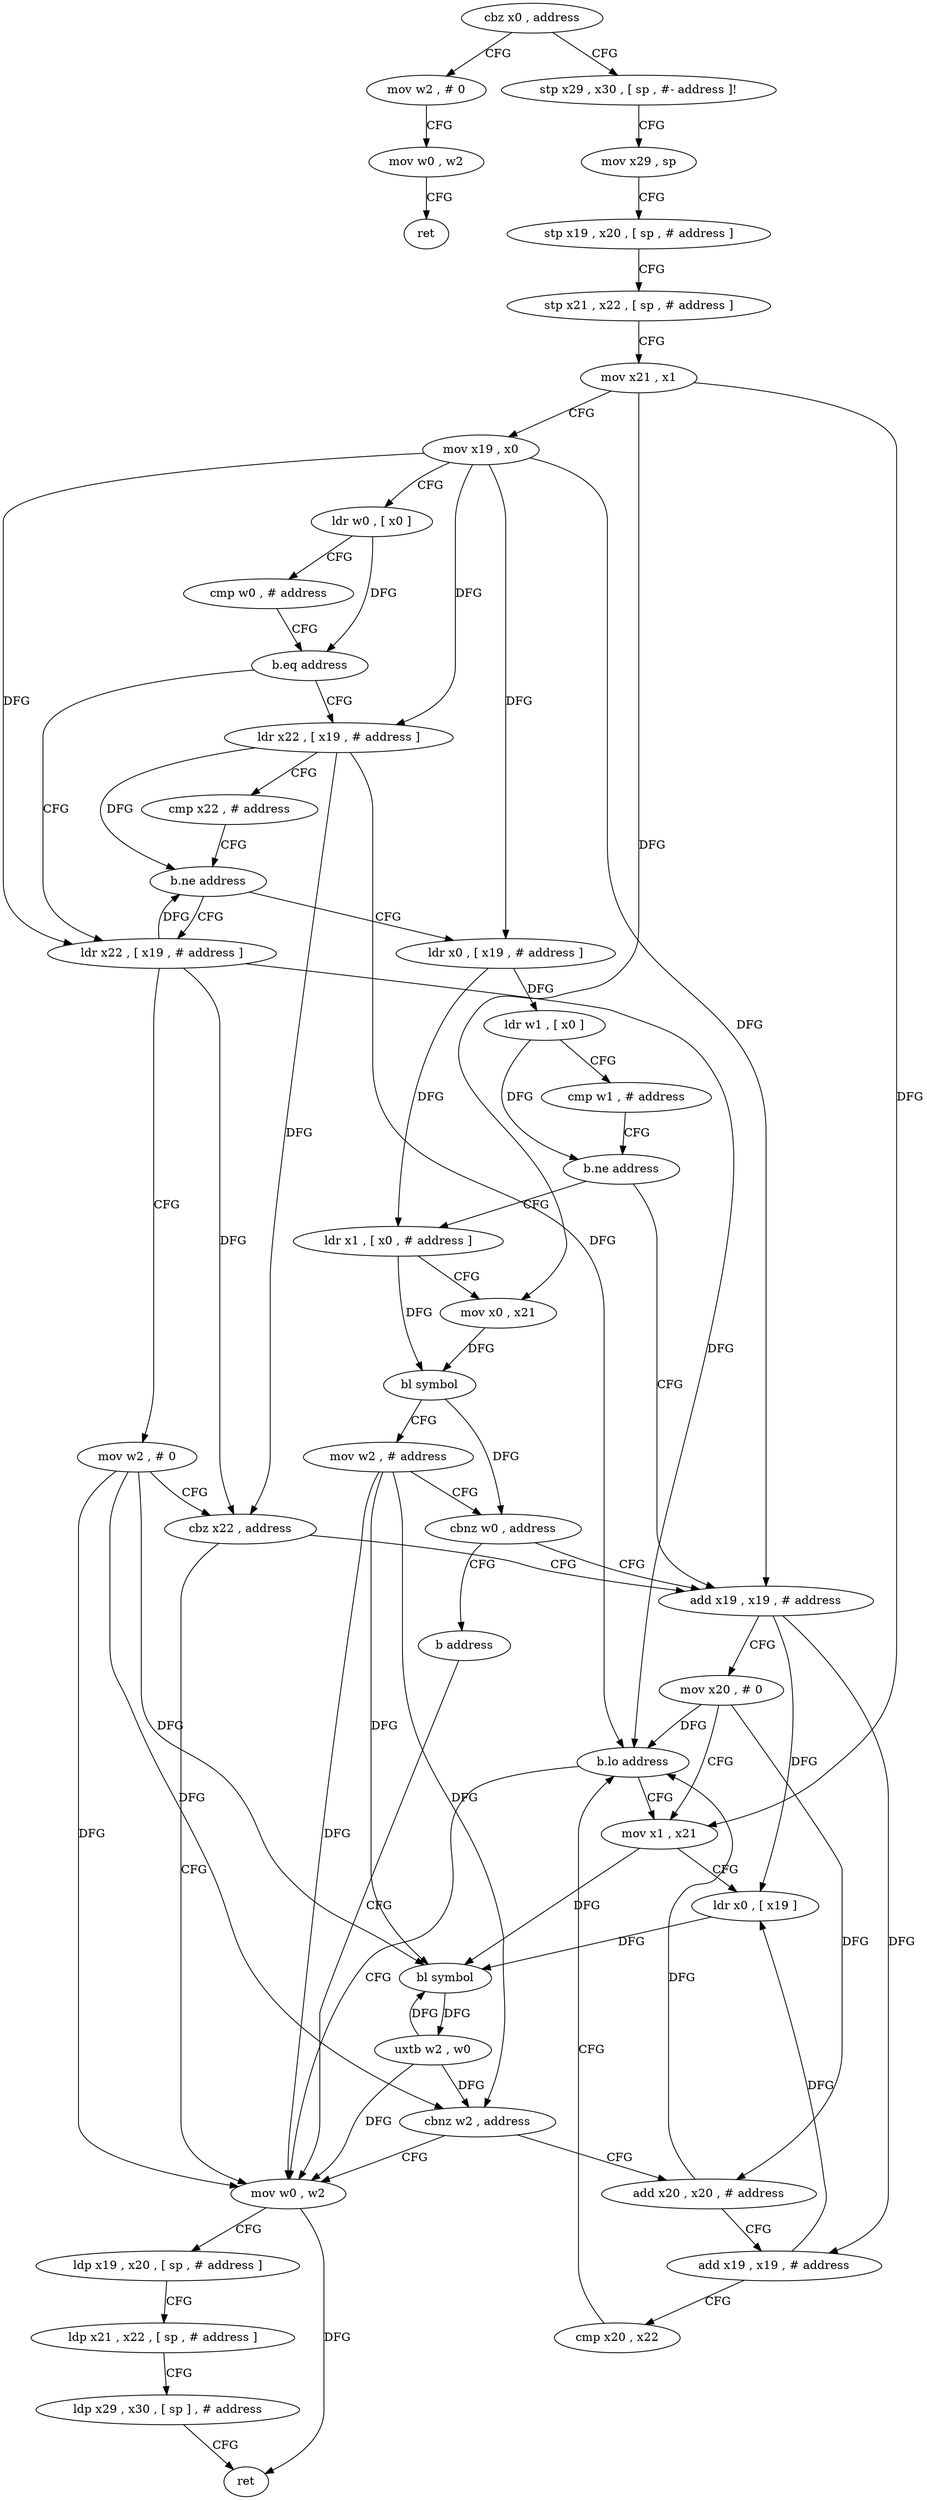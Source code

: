 digraph "func" {
"119560" [label = "cbz x0 , address" ]
"119728" [label = "mov w2 , # 0" ]
"119564" [label = "stp x29 , x30 , [ sp , #- address ]!" ]
"119732" [label = "mov w0 , w2" ]
"119736" [label = "ret" ]
"119568" [label = "mov x29 , sp" ]
"119572" [label = "stp x19 , x20 , [ sp , # address ]" ]
"119576" [label = "stp x21 , x22 , [ sp , # address ]" ]
"119580" [label = "mov x21 , x1" ]
"119584" [label = "mov x19 , x0" ]
"119588" [label = "ldr w0 , [ x0 ]" ]
"119592" [label = "cmp w0 , # address" ]
"119596" [label = "b.eq address" ]
"119676" [label = "ldr x22 , [ x19 , # address ]" ]
"119600" [label = "ldr x22 , [ x19 , # address ]" ]
"119680" [label = "cmp x22 , # address" ]
"119684" [label = "b.ne address" ]
"119688" [label = "ldr x0 , [ x19 , # address ]" ]
"119604" [label = "mov w2 , # 0" ]
"119608" [label = "cbz x22 , address" ]
"119656" [label = "mov w0 , w2" ]
"119612" [label = "add x19 , x19 , # address" ]
"119692" [label = "ldr w1 , [ x0 ]" ]
"119696" [label = "cmp w1 , # address" ]
"119700" [label = "b.ne address" ]
"119704" [label = "ldr x1 , [ x0 , # address ]" ]
"119660" [label = "ldp x19 , x20 , [ sp , # address ]" ]
"119664" [label = "ldp x21 , x22 , [ sp , # address ]" ]
"119668" [label = "ldp x29 , x30 , [ sp ] , # address" ]
"119672" [label = "ret" ]
"119616" [label = "mov x20 , # 0" ]
"119620" [label = "mov x1 , x21" ]
"119708" [label = "mov x0 , x21" ]
"119712" [label = "bl symbol" ]
"119716" [label = "mov w2 , # address" ]
"119720" [label = "cbnz w0 , address" ]
"119724" [label = "b address" ]
"119640" [label = "add x20 , x20 , # address" ]
"119644" [label = "add x19 , x19 , # address" ]
"119648" [label = "cmp x20 , x22" ]
"119652" [label = "b.lo address" ]
"119624" [label = "ldr x0 , [ x19 ]" ]
"119628" [label = "bl symbol" ]
"119632" [label = "uxtb w2 , w0" ]
"119636" [label = "cbnz w2 , address" ]
"119560" -> "119728" [ label = "CFG" ]
"119560" -> "119564" [ label = "CFG" ]
"119728" -> "119732" [ label = "CFG" ]
"119564" -> "119568" [ label = "CFG" ]
"119732" -> "119736" [ label = "CFG" ]
"119568" -> "119572" [ label = "CFG" ]
"119572" -> "119576" [ label = "CFG" ]
"119576" -> "119580" [ label = "CFG" ]
"119580" -> "119584" [ label = "CFG" ]
"119580" -> "119708" [ label = "DFG" ]
"119580" -> "119620" [ label = "DFG" ]
"119584" -> "119588" [ label = "CFG" ]
"119584" -> "119676" [ label = "DFG" ]
"119584" -> "119600" [ label = "DFG" ]
"119584" -> "119688" [ label = "DFG" ]
"119584" -> "119612" [ label = "DFG" ]
"119588" -> "119592" [ label = "CFG" ]
"119588" -> "119596" [ label = "DFG" ]
"119592" -> "119596" [ label = "CFG" ]
"119596" -> "119676" [ label = "CFG" ]
"119596" -> "119600" [ label = "CFG" ]
"119676" -> "119680" [ label = "CFG" ]
"119676" -> "119684" [ label = "DFG" ]
"119676" -> "119608" [ label = "DFG" ]
"119676" -> "119652" [ label = "DFG" ]
"119600" -> "119604" [ label = "CFG" ]
"119600" -> "119684" [ label = "DFG" ]
"119600" -> "119608" [ label = "DFG" ]
"119600" -> "119652" [ label = "DFG" ]
"119680" -> "119684" [ label = "CFG" ]
"119684" -> "119600" [ label = "CFG" ]
"119684" -> "119688" [ label = "CFG" ]
"119688" -> "119692" [ label = "DFG" ]
"119688" -> "119704" [ label = "DFG" ]
"119604" -> "119608" [ label = "CFG" ]
"119604" -> "119656" [ label = "DFG" ]
"119604" -> "119628" [ label = "DFG" ]
"119604" -> "119636" [ label = "DFG" ]
"119608" -> "119656" [ label = "CFG" ]
"119608" -> "119612" [ label = "CFG" ]
"119656" -> "119660" [ label = "CFG" ]
"119656" -> "119672" [ label = "DFG" ]
"119612" -> "119616" [ label = "CFG" ]
"119612" -> "119624" [ label = "DFG" ]
"119612" -> "119644" [ label = "DFG" ]
"119692" -> "119696" [ label = "CFG" ]
"119692" -> "119700" [ label = "DFG" ]
"119696" -> "119700" [ label = "CFG" ]
"119700" -> "119612" [ label = "CFG" ]
"119700" -> "119704" [ label = "CFG" ]
"119704" -> "119708" [ label = "CFG" ]
"119704" -> "119712" [ label = "DFG" ]
"119660" -> "119664" [ label = "CFG" ]
"119664" -> "119668" [ label = "CFG" ]
"119668" -> "119672" [ label = "CFG" ]
"119616" -> "119620" [ label = "CFG" ]
"119616" -> "119640" [ label = "DFG" ]
"119616" -> "119652" [ label = "DFG" ]
"119620" -> "119624" [ label = "CFG" ]
"119620" -> "119628" [ label = "DFG" ]
"119708" -> "119712" [ label = "DFG" ]
"119712" -> "119716" [ label = "CFG" ]
"119712" -> "119720" [ label = "DFG" ]
"119716" -> "119720" [ label = "CFG" ]
"119716" -> "119656" [ label = "DFG" ]
"119716" -> "119628" [ label = "DFG" ]
"119716" -> "119636" [ label = "DFG" ]
"119720" -> "119612" [ label = "CFG" ]
"119720" -> "119724" [ label = "CFG" ]
"119724" -> "119656" [ label = "CFG" ]
"119640" -> "119644" [ label = "CFG" ]
"119640" -> "119652" [ label = "DFG" ]
"119644" -> "119648" [ label = "CFG" ]
"119644" -> "119624" [ label = "DFG" ]
"119648" -> "119652" [ label = "CFG" ]
"119652" -> "119620" [ label = "CFG" ]
"119652" -> "119656" [ label = "CFG" ]
"119624" -> "119628" [ label = "DFG" ]
"119628" -> "119632" [ label = "DFG" ]
"119632" -> "119636" [ label = "DFG" ]
"119632" -> "119656" [ label = "DFG" ]
"119632" -> "119628" [ label = "DFG" ]
"119636" -> "119656" [ label = "CFG" ]
"119636" -> "119640" [ label = "CFG" ]
}
